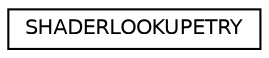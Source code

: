 digraph "Graphical Class Hierarchy"
{
  edge [fontname="Helvetica",fontsize="10",labelfontname="Helvetica",labelfontsize="10"];
  node [fontname="Helvetica",fontsize="10",shape=record];
  rankdir="LR";
  Node1 [label="SHADERLOOKUPETRY",height=0.2,width=0.4,color="black", fillcolor="white", style="filled",URL="$struct_s_h_a_d_e_r_l_o_o_k_u_p_e_t_r_y.html"];
}
